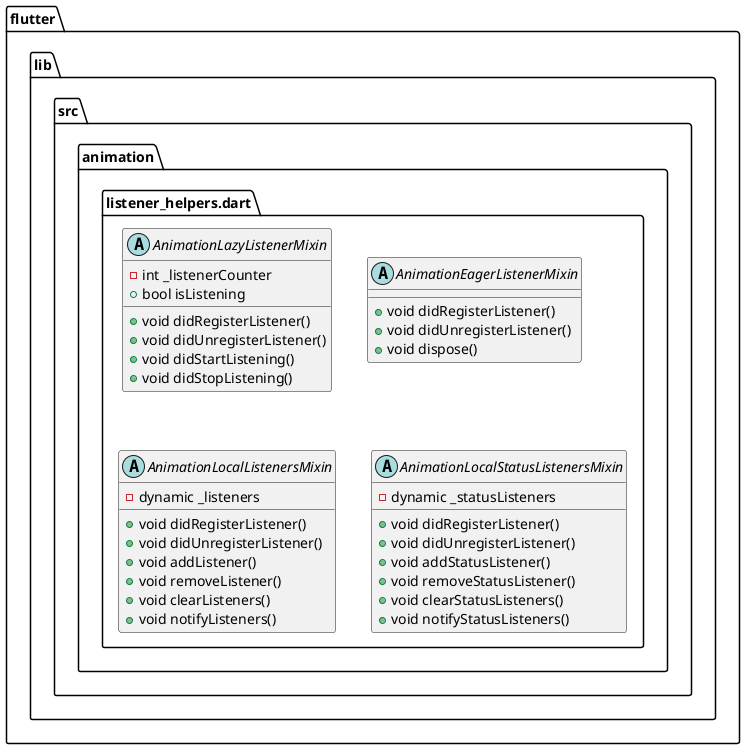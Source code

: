 @startuml
set namespaceSeparator ::

abstract class "flutter::lib::src::animation::listener_helpers.dart::AnimationLazyListenerMixin" {
  -int _listenerCounter
  +bool isListening
  +void didRegisterListener()
  +void didUnregisterListener()
  +void didStartListening()
  +void didStopListening()
}

abstract class "flutter::lib::src::animation::listener_helpers.dart::AnimationEagerListenerMixin" {
  +void didRegisterListener()
  +void didUnregisterListener()
  +void dispose()
}

abstract class "flutter::lib::src::animation::listener_helpers.dart::AnimationLocalListenersMixin" {
  -dynamic _listeners
  +void didRegisterListener()
  +void didUnregisterListener()
  +void addListener()
  +void removeListener()
  +void clearListeners()
  +void notifyListeners()
}

abstract class "flutter::lib::src::animation::listener_helpers.dart::AnimationLocalStatusListenersMixin" {
  -dynamic _statusListeners
  +void didRegisterListener()
  +void didUnregisterListener()
  +void addStatusListener()
  +void removeStatusListener()
  +void clearStatusListeners()
  +void notifyStatusListeners()
}


@enduml